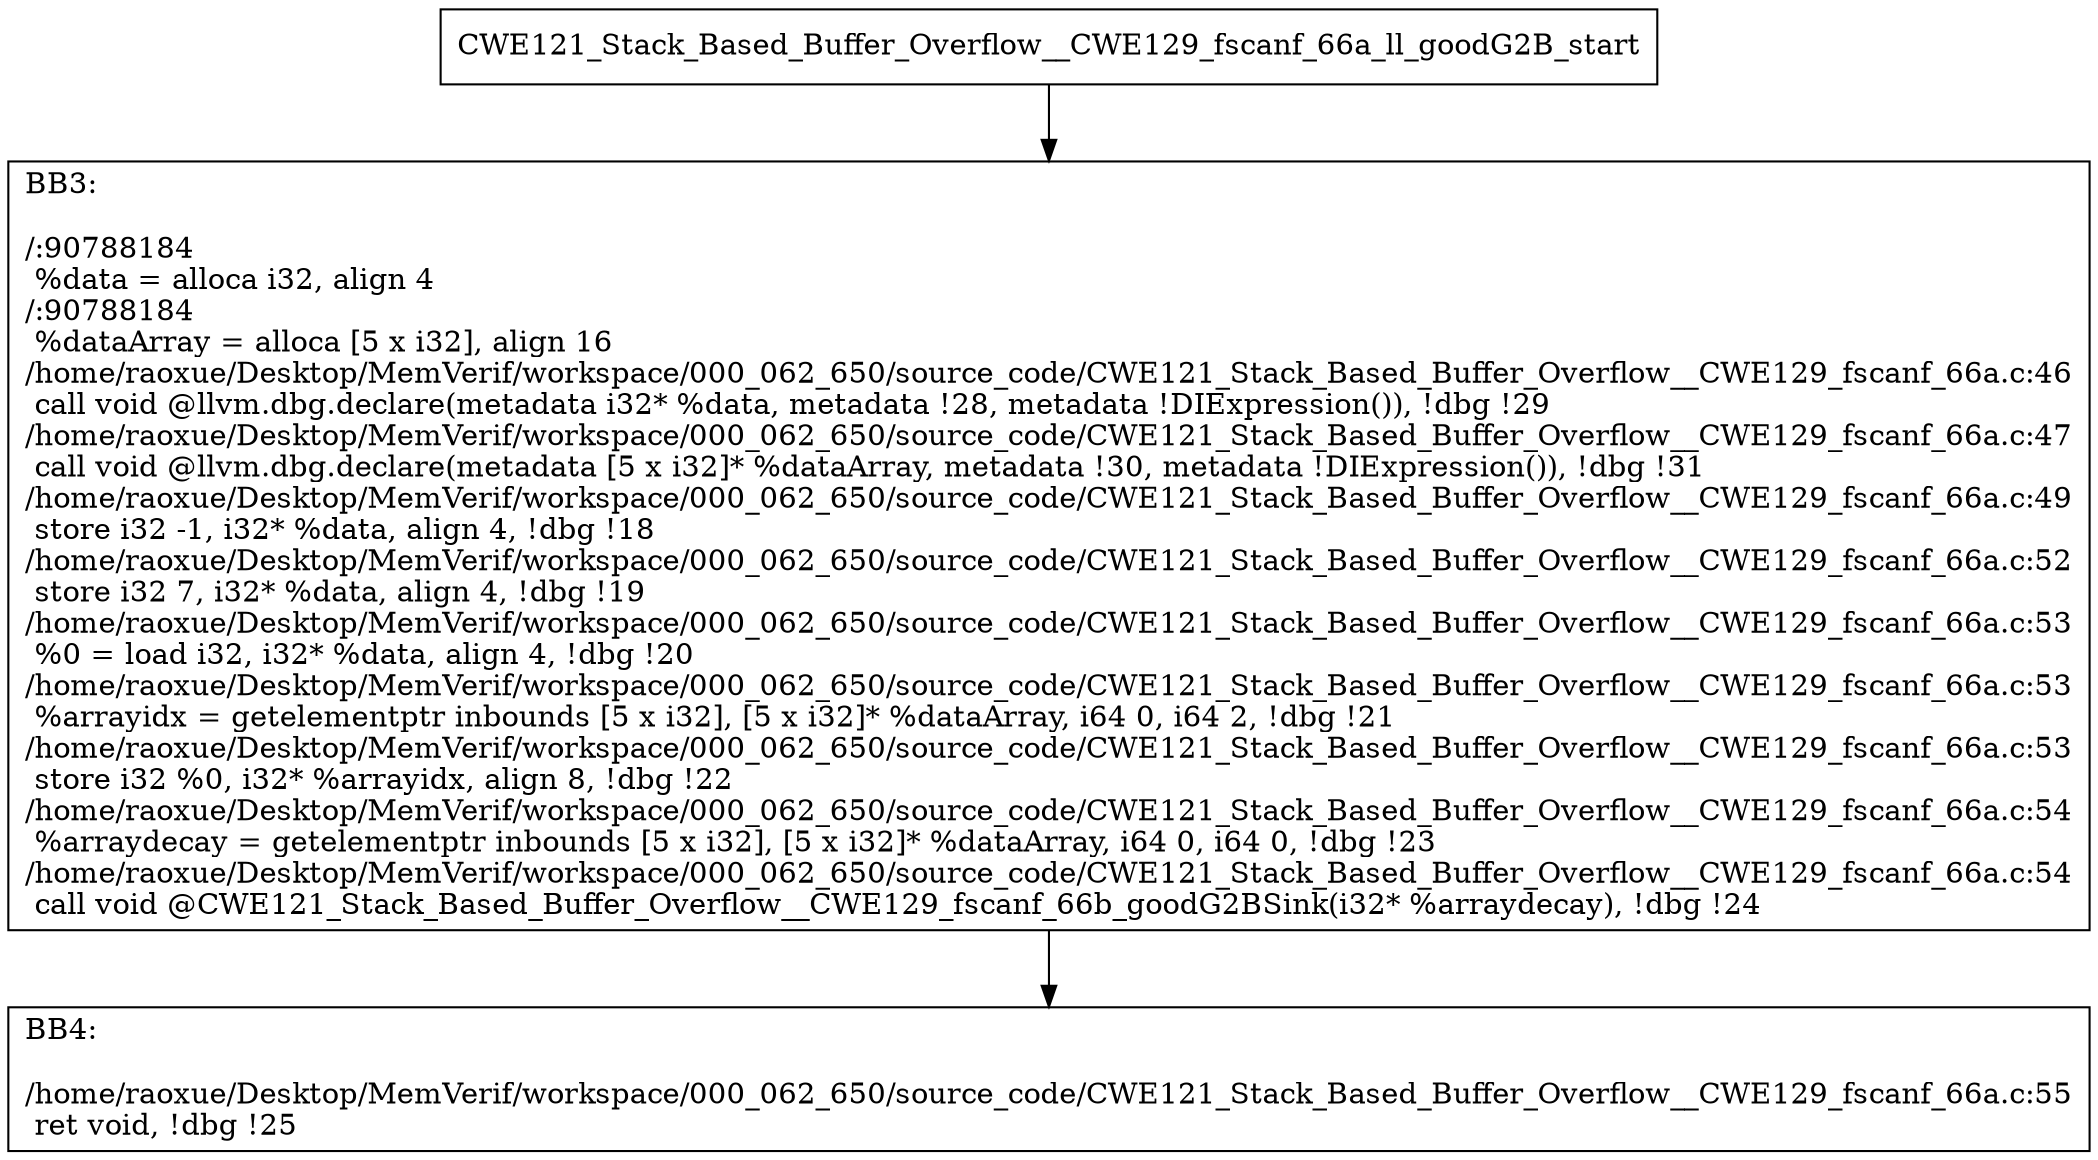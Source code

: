 digraph "CFG for'CWE121_Stack_Based_Buffer_Overflow__CWE129_fscanf_66a_ll_goodG2B' function" {
	BBCWE121_Stack_Based_Buffer_Overflow__CWE129_fscanf_66a_ll_goodG2B_start[shape=record,label="{CWE121_Stack_Based_Buffer_Overflow__CWE129_fscanf_66a_ll_goodG2B_start}"];
	BBCWE121_Stack_Based_Buffer_Overflow__CWE129_fscanf_66a_ll_goodG2B_start-> CWE121_Stack_Based_Buffer_Overflow__CWE129_fscanf_66a_ll_goodG2BBB3;
	CWE121_Stack_Based_Buffer_Overflow__CWE129_fscanf_66a_ll_goodG2BBB3 [shape=record, label="{BB3:\l\l/:90788184\l
  %data = alloca i32, align 4\l
/:90788184\l
  %dataArray = alloca [5 x i32], align 16\l
/home/raoxue/Desktop/MemVerif/workspace/000_062_650/source_code/CWE121_Stack_Based_Buffer_Overflow__CWE129_fscanf_66a.c:46\l
  call void @llvm.dbg.declare(metadata i32* %data, metadata !28, metadata !DIExpression()), !dbg !29\l
/home/raoxue/Desktop/MemVerif/workspace/000_062_650/source_code/CWE121_Stack_Based_Buffer_Overflow__CWE129_fscanf_66a.c:47\l
  call void @llvm.dbg.declare(metadata [5 x i32]* %dataArray, metadata !30, metadata !DIExpression()), !dbg !31\l
/home/raoxue/Desktop/MemVerif/workspace/000_062_650/source_code/CWE121_Stack_Based_Buffer_Overflow__CWE129_fscanf_66a.c:49\l
  store i32 -1, i32* %data, align 4, !dbg !18\l
/home/raoxue/Desktop/MemVerif/workspace/000_062_650/source_code/CWE121_Stack_Based_Buffer_Overflow__CWE129_fscanf_66a.c:52\l
  store i32 7, i32* %data, align 4, !dbg !19\l
/home/raoxue/Desktop/MemVerif/workspace/000_062_650/source_code/CWE121_Stack_Based_Buffer_Overflow__CWE129_fscanf_66a.c:53\l
  %0 = load i32, i32* %data, align 4, !dbg !20\l
/home/raoxue/Desktop/MemVerif/workspace/000_062_650/source_code/CWE121_Stack_Based_Buffer_Overflow__CWE129_fscanf_66a.c:53\l
  %arrayidx = getelementptr inbounds [5 x i32], [5 x i32]* %dataArray, i64 0, i64 2, !dbg !21\l
/home/raoxue/Desktop/MemVerif/workspace/000_062_650/source_code/CWE121_Stack_Based_Buffer_Overflow__CWE129_fscanf_66a.c:53\l
  store i32 %0, i32* %arrayidx, align 8, !dbg !22\l
/home/raoxue/Desktop/MemVerif/workspace/000_062_650/source_code/CWE121_Stack_Based_Buffer_Overflow__CWE129_fscanf_66a.c:54\l
  %arraydecay = getelementptr inbounds [5 x i32], [5 x i32]* %dataArray, i64 0, i64 0, !dbg !23\l
/home/raoxue/Desktop/MemVerif/workspace/000_062_650/source_code/CWE121_Stack_Based_Buffer_Overflow__CWE129_fscanf_66a.c:54\l
  call void @CWE121_Stack_Based_Buffer_Overflow__CWE129_fscanf_66b_goodG2BSink(i32* %arraydecay), !dbg !24\l
}"];
	CWE121_Stack_Based_Buffer_Overflow__CWE129_fscanf_66a_ll_goodG2BBB3-> CWE121_Stack_Based_Buffer_Overflow__CWE129_fscanf_66a_ll_goodG2BBB4;
	CWE121_Stack_Based_Buffer_Overflow__CWE129_fscanf_66a_ll_goodG2BBB4 [shape=record, label="{BB4:\l\l/home/raoxue/Desktop/MemVerif/workspace/000_062_650/source_code/CWE121_Stack_Based_Buffer_Overflow__CWE129_fscanf_66a.c:55\l
  ret void, !dbg !25\l
}"];
}
